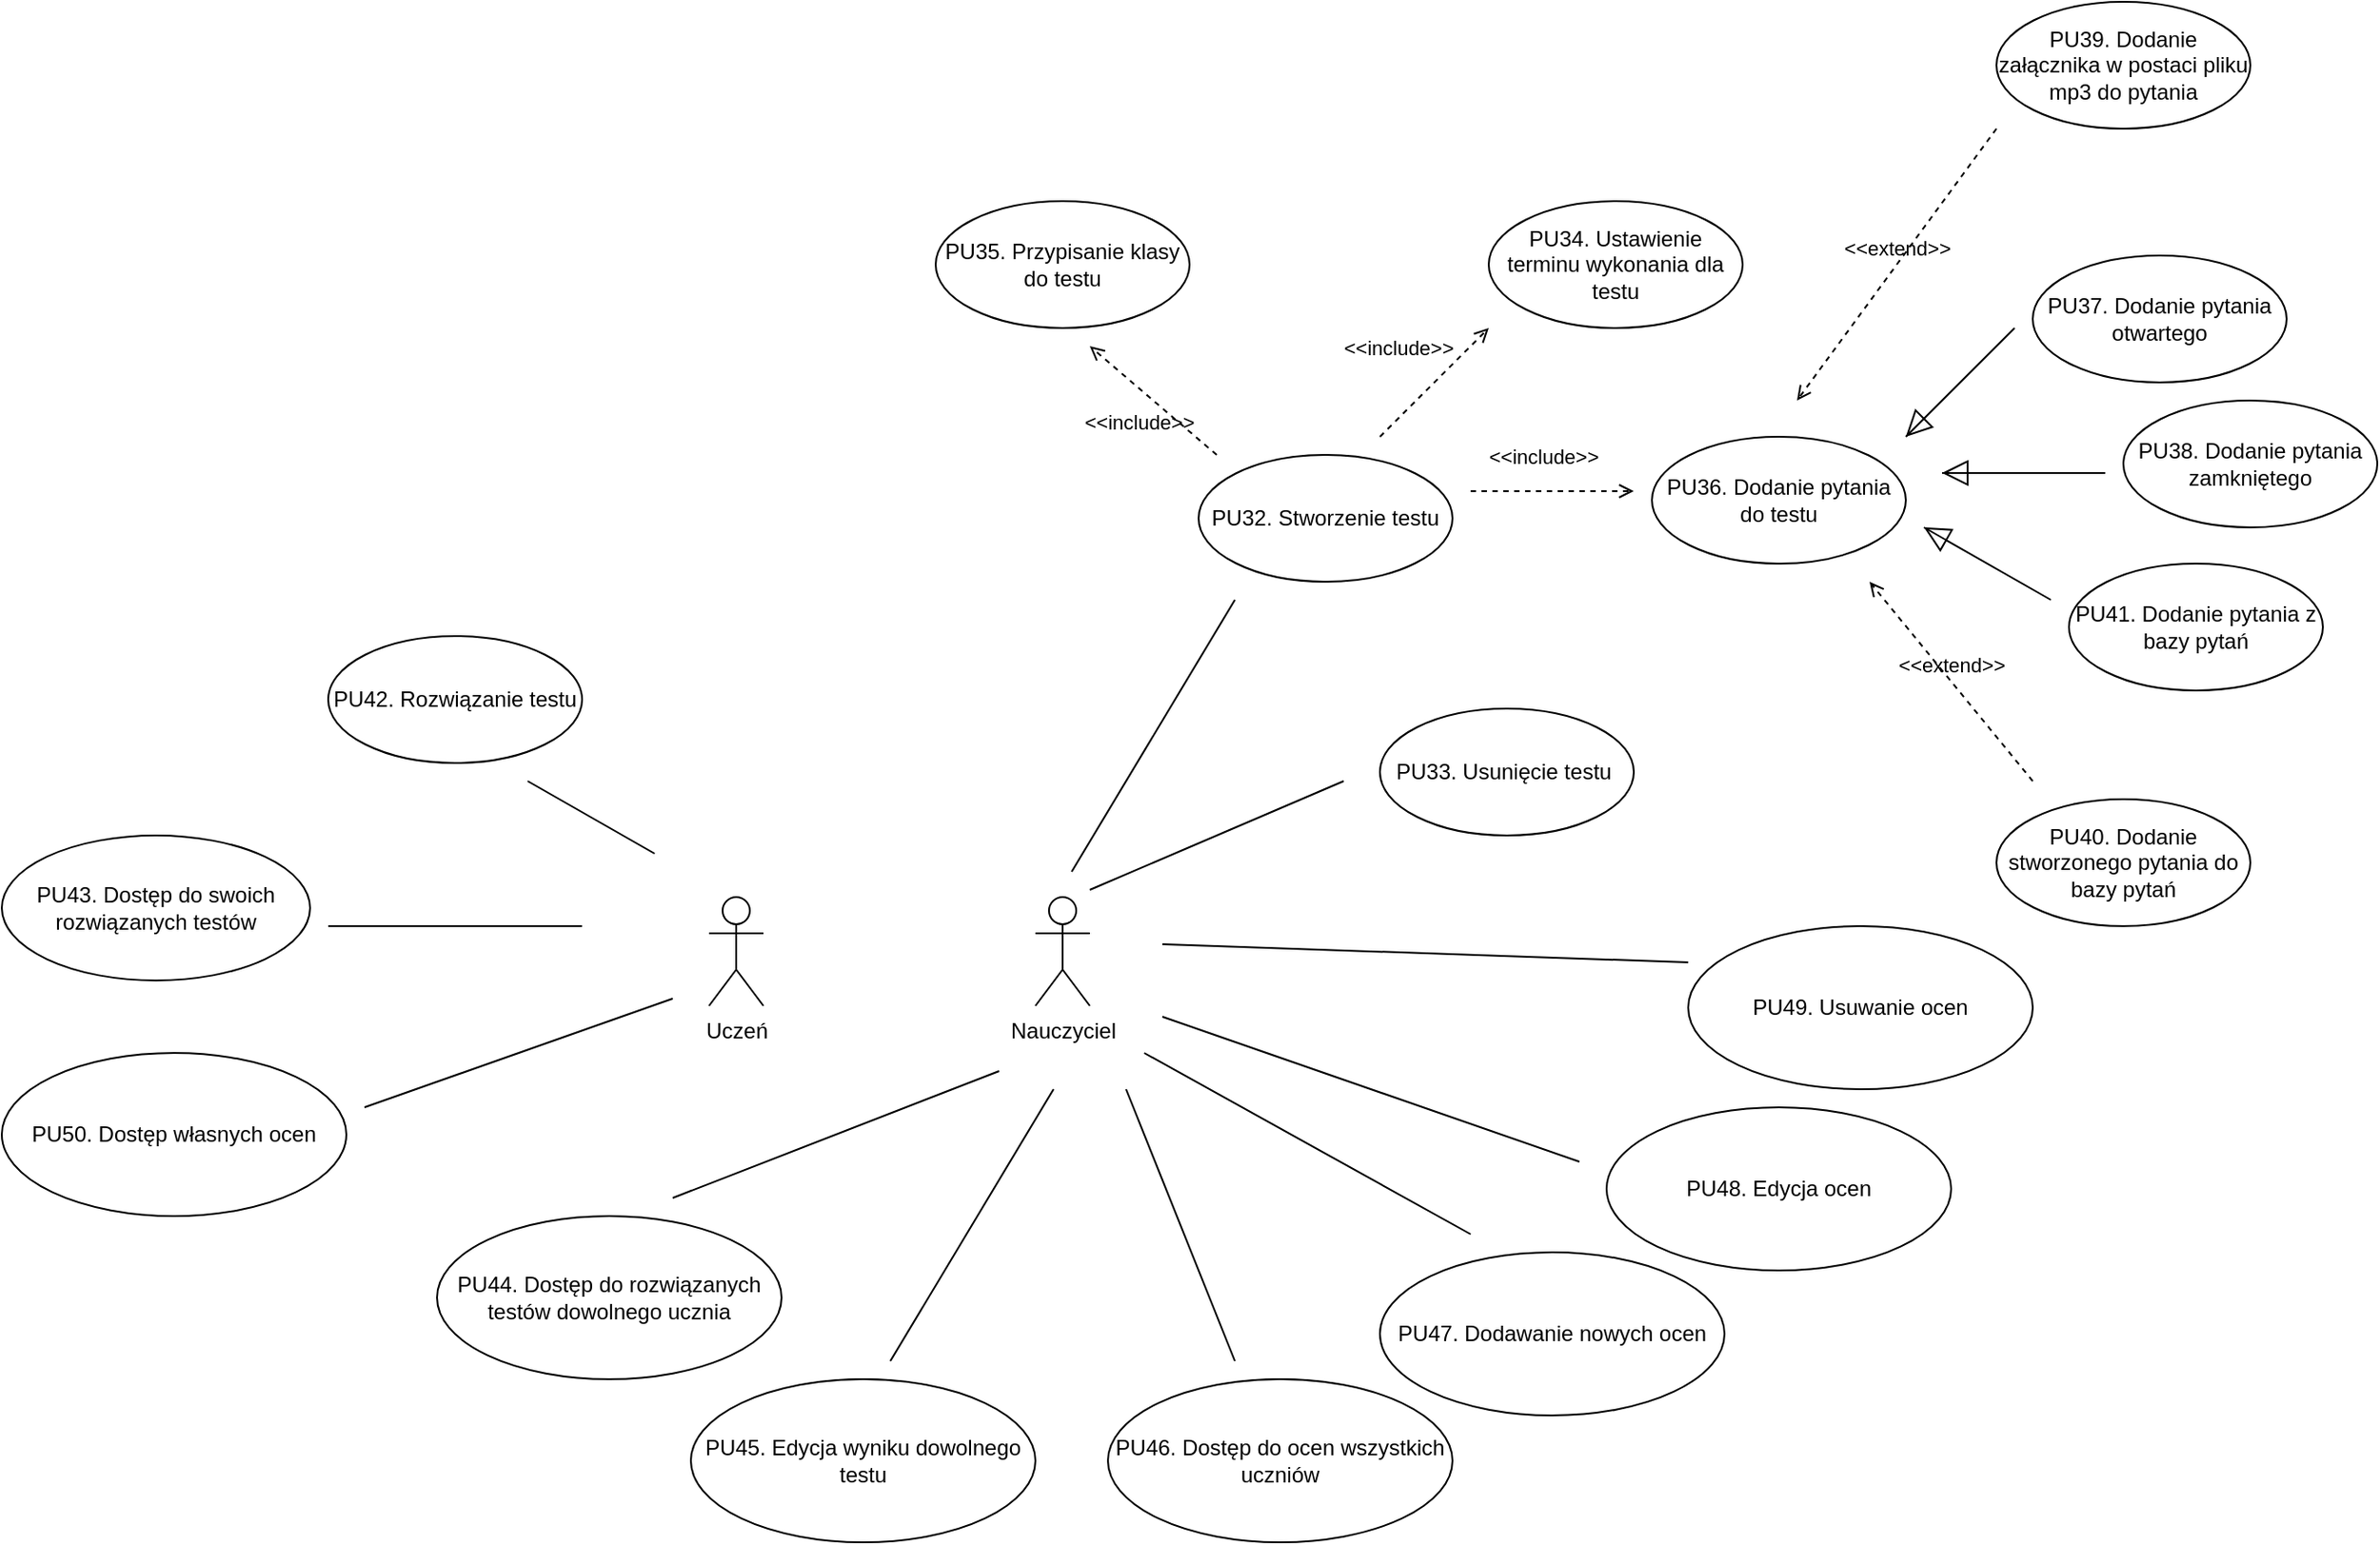 <mxfile version="24.9.1">
  <diagram name="Strona-1" id="Scgg916_XBtNbLoqnLQ0">
    <mxGraphModel dx="2274" dy="2172" grid="1" gridSize="10" guides="1" tooltips="1" connect="1" arrows="1" fold="1" page="1" pageScale="1" pageWidth="1169" pageHeight="827" math="0" shadow="0">
      <root>
        <mxCell id="0" />
        <mxCell id="1" parent="0" />
        <mxCell id="Vpx7Sv_BWOCrT1ZjL_7J-1" value="Nauczyciel" style="shape=umlActor;html=1;verticalLabelPosition=bottom;verticalAlign=top;align=center;" parent="1" vertex="1">
          <mxGeometry x="250" y="384" width="30" height="60" as="geometry" />
        </mxCell>
        <mxCell id="Vpx7Sv_BWOCrT1ZjL_7J-2" value="Uczeń" style="shape=umlActor;html=1;verticalLabelPosition=bottom;verticalAlign=top;align=center;" parent="1" vertex="1">
          <mxGeometry x="70" y="384" width="30" height="60" as="geometry" />
        </mxCell>
        <mxCell id="Vpx7Sv_BWOCrT1ZjL_7J-8" value="" style="edgeStyle=none;html=1;endArrow=none;verticalAlign=bottom;rounded=0;" parent="1" edge="1">
          <mxGeometry width="160" relative="1" as="geometry">
            <mxPoint x="270" y="370" as="sourcePoint" />
            <mxPoint x="360" y="220" as="targetPoint" />
          </mxGeometry>
        </mxCell>
        <mxCell id="Vpx7Sv_BWOCrT1ZjL_7J-13" value="PU32. Stworzenie testu" style="ellipse;whiteSpace=wrap;html=1;" parent="1" vertex="1">
          <mxGeometry x="340" y="140" width="140" height="70" as="geometry" />
        </mxCell>
        <mxCell id="YvHzz9-RyhANjATfEgd6-2" value="" style="edgeStyle=none;html=1;endArrow=none;verticalAlign=bottom;rounded=0;" edge="1" parent="1">
          <mxGeometry width="160" relative="1" as="geometry">
            <mxPoint x="280" y="380" as="sourcePoint" />
            <mxPoint x="420" y="320" as="targetPoint" />
          </mxGeometry>
        </mxCell>
        <mxCell id="YvHzz9-RyhANjATfEgd6-3" value="PU33. Usunięcie testu&amp;nbsp;" style="ellipse;whiteSpace=wrap;html=1;" vertex="1" parent="1">
          <mxGeometry x="440" y="280" width="140" height="70" as="geometry" />
        </mxCell>
        <mxCell id="YvHzz9-RyhANjATfEgd6-4" value="PU34. Ustawienie terminu wykonania dla testu" style="ellipse;whiteSpace=wrap;html=1;" vertex="1" parent="1">
          <mxGeometry x="500" width="140" height="70" as="geometry" />
        </mxCell>
        <mxCell id="YvHzz9-RyhANjATfEgd6-5" value="&amp;lt;&amp;lt;include&amp;gt;&amp;gt;" style="html=1;verticalAlign=bottom;labelBackgroundColor=none;endArrow=open;endFill=0;dashed=1;rounded=0;" edge="1" parent="1">
          <mxGeometry x="-0.167" y="21" width="160" relative="1" as="geometry">
            <mxPoint x="440" y="130" as="sourcePoint" />
            <mxPoint x="500" y="70" as="targetPoint" />
            <mxPoint as="offset" />
          </mxGeometry>
        </mxCell>
        <mxCell id="YvHzz9-RyhANjATfEgd6-6" value="PU35. Przypisanie klasy do testu" style="ellipse;whiteSpace=wrap;html=1;" vertex="1" parent="1">
          <mxGeometry x="195" width="140" height="70" as="geometry" />
        </mxCell>
        <mxCell id="YvHzz9-RyhANjATfEgd6-8" value="&amp;lt;&amp;lt;include&amp;gt;&amp;gt;" style="html=1;verticalAlign=bottom;labelBackgroundColor=none;endArrow=open;endFill=0;dashed=1;rounded=0;" edge="1" parent="1">
          <mxGeometry x="-0.167" y="21" width="160" relative="1" as="geometry">
            <mxPoint x="350" y="140" as="sourcePoint" />
            <mxPoint x="280" y="80" as="targetPoint" />
            <mxPoint as="offset" />
          </mxGeometry>
        </mxCell>
        <mxCell id="YvHzz9-RyhANjATfEgd6-9" value="&amp;lt;&amp;lt;include&amp;gt;&amp;gt;" style="html=1;verticalAlign=bottom;labelBackgroundColor=none;endArrow=open;endFill=0;dashed=1;rounded=0;" edge="1" parent="1">
          <mxGeometry x="-0.111" y="10" width="160" relative="1" as="geometry">
            <mxPoint x="490" y="160" as="sourcePoint" />
            <mxPoint x="580" y="160" as="targetPoint" />
            <mxPoint as="offset" />
          </mxGeometry>
        </mxCell>
        <mxCell id="YvHzz9-RyhANjATfEgd6-10" value="PU36. Dodanie pytania do testu" style="ellipse;whiteSpace=wrap;html=1;" vertex="1" parent="1">
          <mxGeometry x="590" y="130" width="140" height="70" as="geometry" />
        </mxCell>
        <mxCell id="YvHzz9-RyhANjATfEgd6-13" value="" style="edgeStyle=none;html=1;endArrow=block;endFill=0;endSize=12;verticalAlign=bottom;rounded=0;" edge="1" parent="1">
          <mxGeometry width="160" relative="1" as="geometry">
            <mxPoint x="730" y="130" as="sourcePoint" />
            <mxPoint x="730" y="130" as="targetPoint" />
            <Array as="points">
              <mxPoint x="790" y="70" />
            </Array>
          </mxGeometry>
        </mxCell>
        <mxCell id="YvHzz9-RyhANjATfEgd6-14" value="" style="edgeStyle=none;html=1;endArrow=block;endFill=0;endSize=12;verticalAlign=bottom;rounded=0;" edge="1" parent="1">
          <mxGeometry width="160" relative="1" as="geometry">
            <mxPoint x="750" y="150" as="sourcePoint" />
            <mxPoint x="750" y="150" as="targetPoint" />
            <Array as="points">
              <mxPoint x="840" y="150" />
            </Array>
          </mxGeometry>
        </mxCell>
        <mxCell id="YvHzz9-RyhANjATfEgd6-15" value="" style="edgeStyle=none;html=1;endArrow=block;endFill=0;endSize=12;verticalAlign=bottom;rounded=0;" edge="1" parent="1">
          <mxGeometry width="160" relative="1" as="geometry">
            <mxPoint x="740" y="180" as="sourcePoint" />
            <mxPoint x="740" y="180" as="targetPoint" />
            <Array as="points">
              <mxPoint x="810" y="220" />
            </Array>
          </mxGeometry>
        </mxCell>
        <mxCell id="YvHzz9-RyhANjATfEgd6-16" value="PU37. Dodanie pytania otwartego" style="ellipse;whiteSpace=wrap;html=1;" vertex="1" parent="1">
          <mxGeometry x="800" y="30" width="140" height="70" as="geometry" />
        </mxCell>
        <mxCell id="YvHzz9-RyhANjATfEgd6-17" value="PU38. Dodanie pytania zamkniętego" style="ellipse;whiteSpace=wrap;html=1;" vertex="1" parent="1">
          <mxGeometry x="850" y="110" width="140" height="70" as="geometry" />
        </mxCell>
        <mxCell id="YvHzz9-RyhANjATfEgd6-18" value="PU41. Dodanie pytania z bazy pytań" style="ellipse;whiteSpace=wrap;html=1;" vertex="1" parent="1">
          <mxGeometry x="820" y="200" width="140" height="70" as="geometry" />
        </mxCell>
        <mxCell id="YvHzz9-RyhANjATfEgd6-19" value="&amp;lt;&amp;lt;extend&amp;gt;&amp;gt;" style="html=1;verticalAlign=bottom;labelBackgroundColor=none;endArrow=open;endFill=0;dashed=1;rounded=0;" edge="1" parent="1">
          <mxGeometry width="160" relative="1" as="geometry">
            <mxPoint x="800" y="320" as="sourcePoint" />
            <mxPoint x="710" y="210" as="targetPoint" />
          </mxGeometry>
        </mxCell>
        <mxCell id="YvHzz9-RyhANjATfEgd6-20" value="PU40. Dodanie stworzonego pytania do bazy pytań" style="ellipse;whiteSpace=wrap;html=1;" vertex="1" parent="1">
          <mxGeometry x="780" y="330" width="140" height="70" as="geometry" />
        </mxCell>
        <mxCell id="YvHzz9-RyhANjATfEgd6-21" value="&amp;lt;&amp;lt;extend&amp;gt;&amp;gt;" style="html=1;verticalAlign=bottom;labelBackgroundColor=none;endArrow=open;endFill=0;dashed=1;rounded=0;" edge="1" parent="1">
          <mxGeometry width="160" relative="1" as="geometry">
            <mxPoint x="780" y="-40" as="sourcePoint" />
            <mxPoint x="670" y="110" as="targetPoint" />
          </mxGeometry>
        </mxCell>
        <mxCell id="YvHzz9-RyhANjATfEgd6-22" value="PU39. Dodanie załącznika w postaci pliku mp3 do pytania" style="ellipse;whiteSpace=wrap;html=1;" vertex="1" parent="1">
          <mxGeometry x="780" y="-110" width="140" height="70" as="geometry" />
        </mxCell>
        <mxCell id="YvHzz9-RyhANjATfEgd6-24" value="" style="edgeStyle=none;html=1;endArrow=none;verticalAlign=bottom;rounded=0;" edge="1" parent="1">
          <mxGeometry width="160" relative="1" as="geometry">
            <mxPoint x="40" y="360" as="sourcePoint" />
            <mxPoint x="-30" y="320" as="targetPoint" />
          </mxGeometry>
        </mxCell>
        <mxCell id="YvHzz9-RyhANjATfEgd6-25" value="PU42. Rozwiązanie testu" style="ellipse;whiteSpace=wrap;html=1;" vertex="1" parent="1">
          <mxGeometry x="-140" y="240" width="140" height="70" as="geometry" />
        </mxCell>
        <mxCell id="YvHzz9-RyhANjATfEgd6-26" value="" style="edgeStyle=none;html=1;endArrow=none;verticalAlign=bottom;rounded=0;" edge="1" parent="1">
          <mxGeometry width="160" relative="1" as="geometry">
            <mxPoint y="400" as="sourcePoint" />
            <mxPoint x="-140" y="400" as="targetPoint" />
          </mxGeometry>
        </mxCell>
        <mxCell id="YvHzz9-RyhANjATfEgd6-27" value="PU43. Dostęp do swoich rozwiązanych testów" style="ellipse;whiteSpace=wrap;html=1;" vertex="1" parent="1">
          <mxGeometry x="-320" y="350" width="170" height="80" as="geometry" />
        </mxCell>
        <mxCell id="YvHzz9-RyhANjATfEgd6-28" value="" style="edgeStyle=none;html=1;endArrow=none;verticalAlign=bottom;rounded=0;" edge="1" parent="1">
          <mxGeometry width="160" relative="1" as="geometry">
            <mxPoint x="260" y="490" as="sourcePoint" />
            <mxPoint x="170" y="640" as="targetPoint" />
          </mxGeometry>
        </mxCell>
        <mxCell id="YvHzz9-RyhANjATfEgd6-29" value="" style="edgeStyle=none;html=1;endArrow=none;verticalAlign=bottom;rounded=0;" edge="1" parent="1">
          <mxGeometry width="160" relative="1" as="geometry">
            <mxPoint x="230" y="480" as="sourcePoint" />
            <mxPoint x="50" y="550" as="targetPoint" />
          </mxGeometry>
        </mxCell>
        <mxCell id="YvHzz9-RyhANjATfEgd6-30" value="PU44. Dostęp do rozwiązanych testów dowolnego ucznia" style="ellipse;whiteSpace=wrap;html=1;" vertex="1" parent="1">
          <mxGeometry x="-80" y="560" width="190" height="90" as="geometry" />
        </mxCell>
        <mxCell id="YvHzz9-RyhANjATfEgd6-31" value="PU45. Edycja wyniku dowolnego testu" style="ellipse;whiteSpace=wrap;html=1;" vertex="1" parent="1">
          <mxGeometry x="60" y="650" width="190" height="90" as="geometry" />
        </mxCell>
        <mxCell id="YvHzz9-RyhANjATfEgd6-32" value="" style="edgeStyle=none;html=1;endArrow=none;verticalAlign=bottom;rounded=0;" edge="1" parent="1">
          <mxGeometry width="160" relative="1" as="geometry">
            <mxPoint x="300" y="490" as="sourcePoint" />
            <mxPoint x="360" y="640" as="targetPoint" />
          </mxGeometry>
        </mxCell>
        <mxCell id="YvHzz9-RyhANjATfEgd6-33" value="PU46. Dostęp do ocen wszystkich uczniów" style="ellipse;whiteSpace=wrap;html=1;" vertex="1" parent="1">
          <mxGeometry x="290" y="650" width="190" height="90" as="geometry" />
        </mxCell>
        <mxCell id="YvHzz9-RyhANjATfEgd6-34" value="" style="edgeStyle=none;html=1;endArrow=none;verticalAlign=bottom;rounded=0;" edge="1" parent="1">
          <mxGeometry width="160" relative="1" as="geometry">
            <mxPoint x="310" y="470" as="sourcePoint" />
            <mxPoint x="490" y="570" as="targetPoint" />
          </mxGeometry>
        </mxCell>
        <mxCell id="YvHzz9-RyhANjATfEgd6-35" value="" style="edgeStyle=none;html=1;endArrow=none;verticalAlign=bottom;rounded=0;" edge="1" parent="1">
          <mxGeometry width="160" relative="1" as="geometry">
            <mxPoint x="320" y="450" as="sourcePoint" />
            <mxPoint x="550" y="530" as="targetPoint" />
          </mxGeometry>
        </mxCell>
        <mxCell id="YvHzz9-RyhANjATfEgd6-36" value="" style="edgeStyle=none;html=1;endArrow=none;verticalAlign=bottom;rounded=0;" edge="1" parent="1">
          <mxGeometry width="160" relative="1" as="geometry">
            <mxPoint x="320" y="410" as="sourcePoint" />
            <mxPoint x="610" y="420" as="targetPoint" />
          </mxGeometry>
        </mxCell>
        <mxCell id="YvHzz9-RyhANjATfEgd6-37" value="PU47. Dodawanie nowych ocen" style="ellipse;whiteSpace=wrap;html=1;" vertex="1" parent="1">
          <mxGeometry x="440" y="580" width="190" height="90" as="geometry" />
        </mxCell>
        <mxCell id="YvHzz9-RyhANjATfEgd6-38" value="PU48. Edycja ocen" style="ellipse;whiteSpace=wrap;html=1;" vertex="1" parent="1">
          <mxGeometry x="565" y="500" width="190" height="90" as="geometry" />
        </mxCell>
        <mxCell id="YvHzz9-RyhANjATfEgd6-39" value="PU49. Usuwanie ocen" style="ellipse;whiteSpace=wrap;html=1;" vertex="1" parent="1">
          <mxGeometry x="610" y="400" width="190" height="90" as="geometry" />
        </mxCell>
        <mxCell id="YvHzz9-RyhANjATfEgd6-40" value="PU50. Dostęp własnych ocen" style="ellipse;whiteSpace=wrap;html=1;" vertex="1" parent="1">
          <mxGeometry x="-320" y="470" width="190" height="90" as="geometry" />
        </mxCell>
        <mxCell id="YvHzz9-RyhANjATfEgd6-41" value="" style="edgeStyle=none;html=1;endArrow=none;verticalAlign=bottom;rounded=0;" edge="1" parent="1">
          <mxGeometry width="160" relative="1" as="geometry">
            <mxPoint x="50" y="440" as="sourcePoint" />
            <mxPoint x="-120" y="500" as="targetPoint" />
          </mxGeometry>
        </mxCell>
      </root>
    </mxGraphModel>
  </diagram>
</mxfile>
